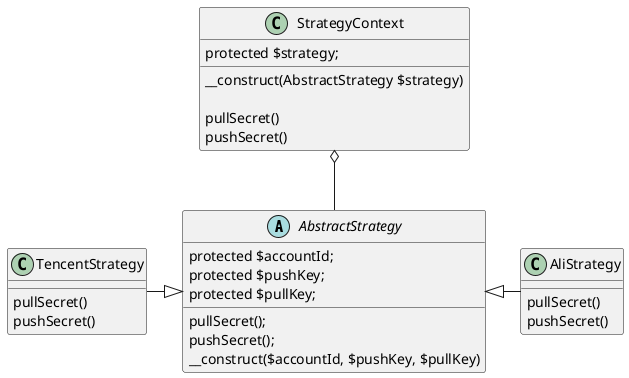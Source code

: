 @startuml

abstract class AbstractStrategy
{
    protected $accountId;
    protected $pushKey;
    protected $pullKey;

    pullSecret();
    pushSecret();
    __construct($accountId, $pushKey, $pullKey)
}

class AliStrategy
{
    pullSecret()
    pushSecret()
}

class TencentStrategy
{
    pullSecret()
    pushSecret()
}

class StrategyContext
{
    protected $strategy;

    __construct(AbstractStrategy $strategy)

    pullSecret()
    pushSecret()
}

StrategyContext o-- AbstractStrategy
AbstractStrategy <|-left- TencentStrategy
AbstractStrategy <|-right- AliStrategy
@enduml
